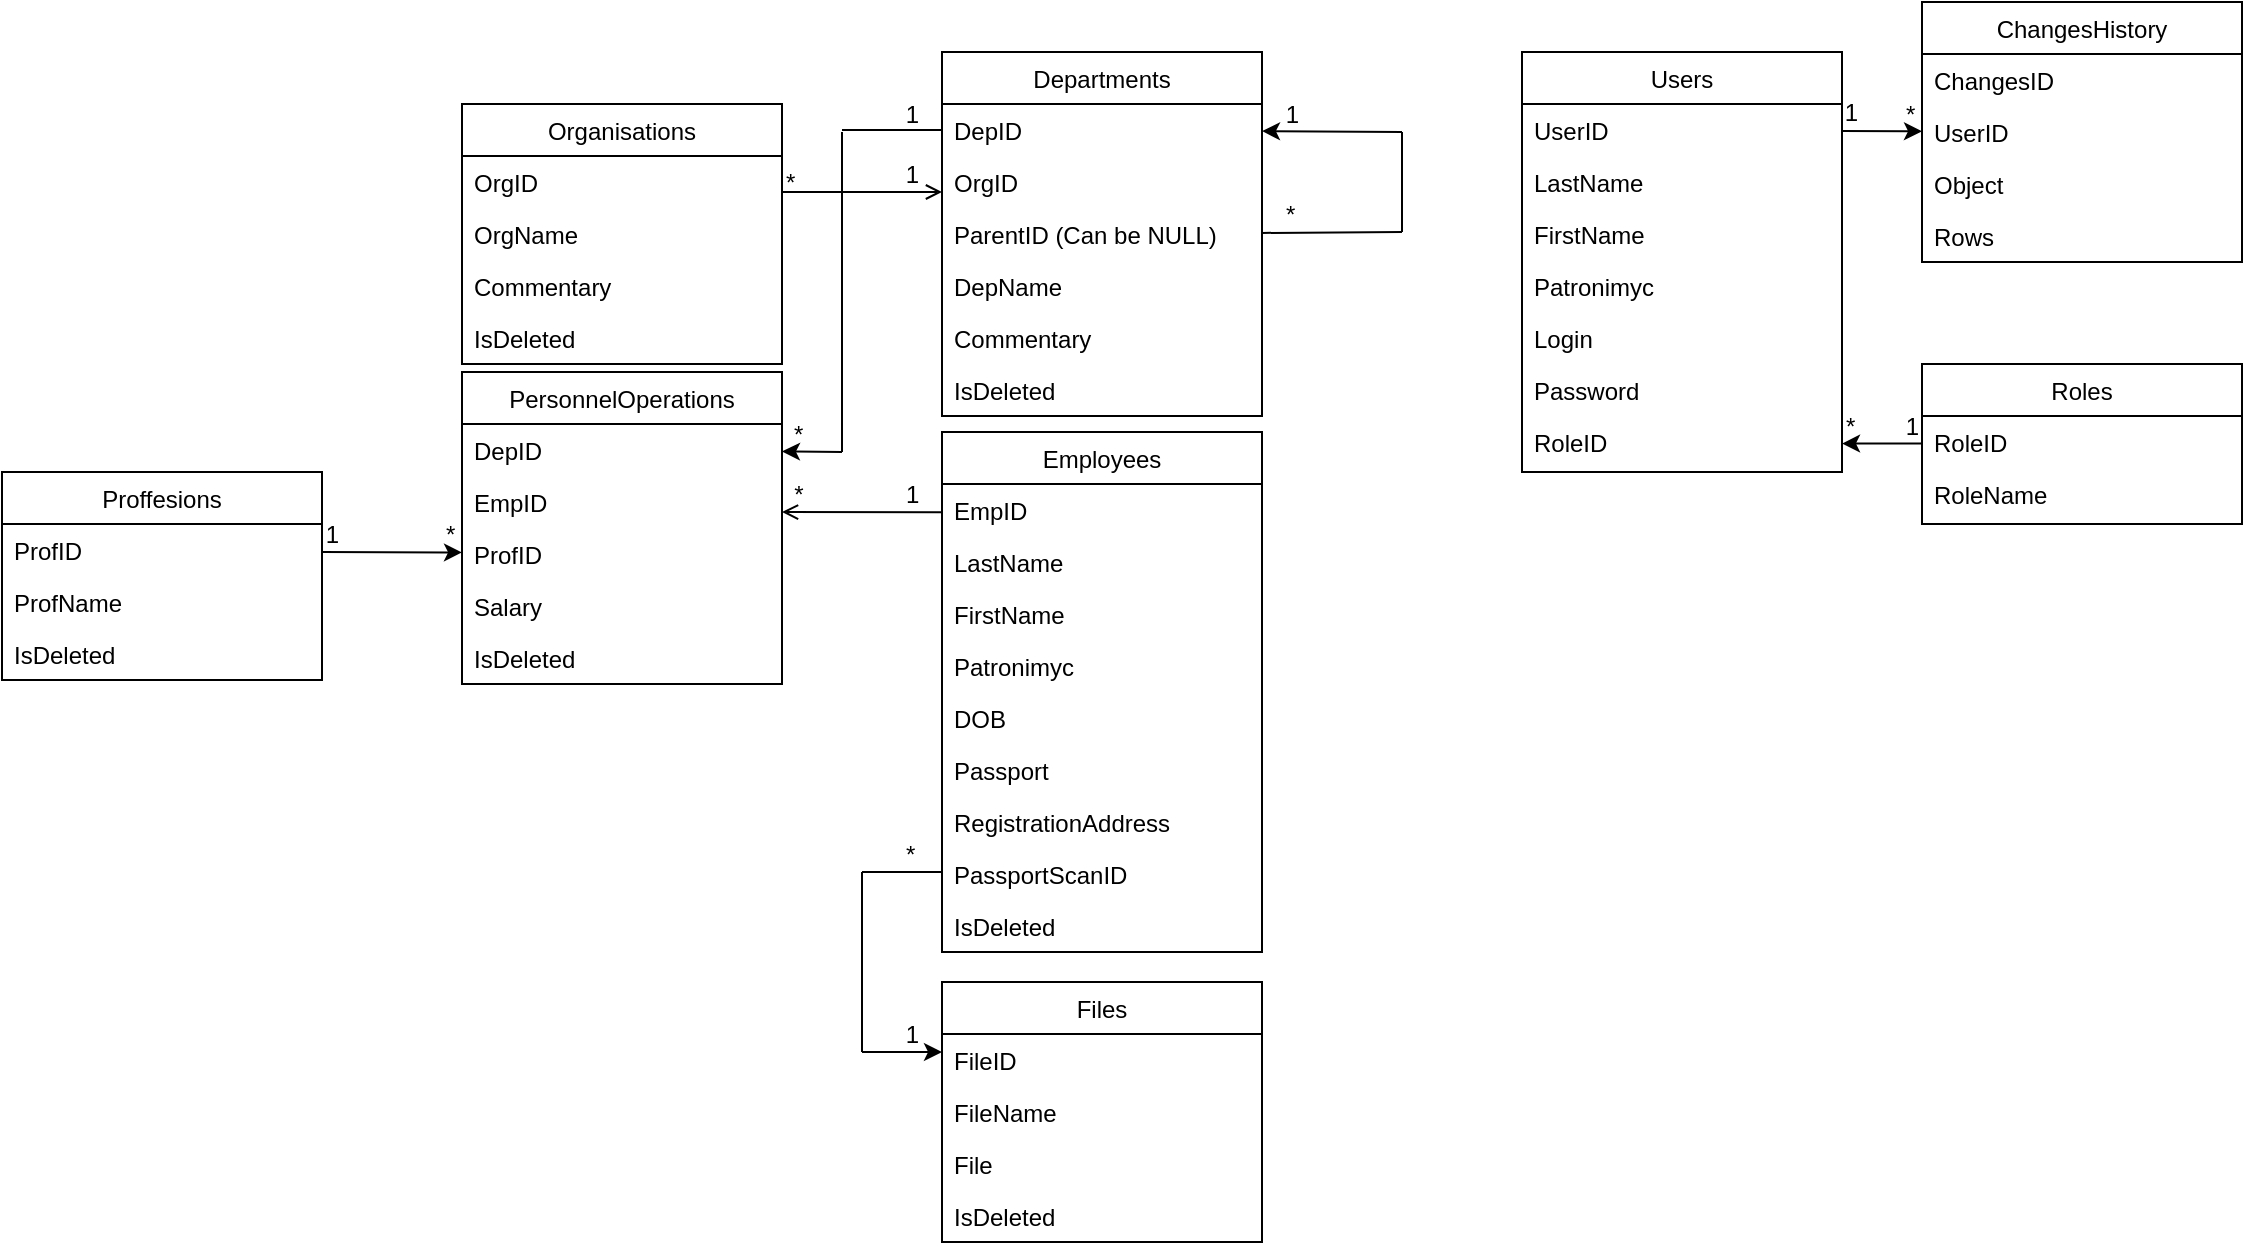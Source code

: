 <mxfile version="26.2.6">
  <diagram id="C5RBs43oDa-KdzZeNtuy" name="Page-1">
    <mxGraphModel dx="1366" dy="827" grid="1" gridSize="10" guides="1" tooltips="1" connect="1" arrows="1" fold="1" page="1" pageScale="1" pageWidth="827" pageHeight="1169" math="0" shadow="0">
      <root>
        <mxCell id="WIyWlLk6GJQsqaUBKTNV-0" />
        <mxCell id="WIyWlLk6GJQsqaUBKTNV-1" parent="WIyWlLk6GJQsqaUBKTNV-0" />
        <mxCell id="zkfFHV4jXpPFQw0GAbJ--0" value="Organisations" style="swimlane;fontStyle=0;align=center;verticalAlign=top;childLayout=stackLayout;horizontal=1;startSize=26;horizontalStack=0;resizeParent=1;resizeLast=0;collapsible=1;marginBottom=0;rounded=0;shadow=0;strokeWidth=1;" parent="WIyWlLk6GJQsqaUBKTNV-1" vertex="1">
          <mxGeometry x="250" y="146" width="160" height="130" as="geometry">
            <mxRectangle x="230" y="140" width="160" height="26" as="alternateBounds" />
          </mxGeometry>
        </mxCell>
        <mxCell id="zkfFHV4jXpPFQw0GAbJ--1" value="OrgID" style="text;align=left;verticalAlign=top;spacingLeft=4;spacingRight=4;overflow=hidden;rotatable=0;points=[[0,0.5],[1,0.5]];portConstraint=eastwest;" parent="zkfFHV4jXpPFQw0GAbJ--0" vertex="1">
          <mxGeometry y="26" width="160" height="26" as="geometry" />
        </mxCell>
        <mxCell id="zkfFHV4jXpPFQw0GAbJ--2" value="OrgName" style="text;align=left;verticalAlign=top;spacingLeft=4;spacingRight=4;overflow=hidden;rotatable=0;points=[[0,0.5],[1,0.5]];portConstraint=eastwest;rounded=0;shadow=0;html=0;" parent="zkfFHV4jXpPFQw0GAbJ--0" vertex="1">
          <mxGeometry y="52" width="160" height="26" as="geometry" />
        </mxCell>
        <mxCell id="zkfFHV4jXpPFQw0GAbJ--3" value="Commentary" style="text;align=left;verticalAlign=top;spacingLeft=4;spacingRight=4;overflow=hidden;rotatable=0;points=[[0,0.5],[1,0.5]];portConstraint=eastwest;rounded=0;shadow=0;html=0;" parent="zkfFHV4jXpPFQw0GAbJ--0" vertex="1">
          <mxGeometry y="78" width="160" height="26" as="geometry" />
        </mxCell>
        <mxCell id="T_JmRqhdtQnBsB-mp99q-96" value="IsDeleted" style="text;align=left;verticalAlign=top;spacingLeft=4;spacingRight=4;overflow=hidden;rotatable=0;points=[[0,0.5],[1,0.5]];portConstraint=eastwest;" parent="zkfFHV4jXpPFQw0GAbJ--0" vertex="1">
          <mxGeometry y="104" width="160" height="26" as="geometry" />
        </mxCell>
        <mxCell id="zkfFHV4jXpPFQw0GAbJ--17" value="Departments" style="swimlane;fontStyle=0;align=center;verticalAlign=top;childLayout=stackLayout;horizontal=1;startSize=26;horizontalStack=0;resizeParent=1;resizeLast=0;collapsible=1;marginBottom=0;rounded=0;shadow=0;strokeWidth=1;" parent="WIyWlLk6GJQsqaUBKTNV-1" vertex="1">
          <mxGeometry x="490" y="120" width="160" height="182" as="geometry">
            <mxRectangle x="508" y="120" width="160" height="26" as="alternateBounds" />
          </mxGeometry>
        </mxCell>
        <mxCell id="zkfFHV4jXpPFQw0GAbJ--18" value="DepID" style="text;align=left;verticalAlign=top;spacingLeft=4;spacingRight=4;overflow=hidden;rotatable=0;points=[[0,0.5],[1,0.5]];portConstraint=eastwest;" parent="zkfFHV4jXpPFQw0GAbJ--17" vertex="1">
          <mxGeometry y="26" width="160" height="26" as="geometry" />
        </mxCell>
        <mxCell id="zkfFHV4jXpPFQw0GAbJ--19" value="OrgID" style="text;align=left;verticalAlign=top;spacingLeft=4;spacingRight=4;overflow=hidden;rotatable=0;points=[[0,0.5],[1,0.5]];portConstraint=eastwest;rounded=0;shadow=0;html=0;" parent="zkfFHV4jXpPFQw0GAbJ--17" vertex="1">
          <mxGeometry y="52" width="160" height="26" as="geometry" />
        </mxCell>
        <mxCell id="zkfFHV4jXpPFQw0GAbJ--20" value="ParentID (Can be NULL)" style="text;align=left;verticalAlign=top;spacingLeft=4;spacingRight=4;overflow=hidden;rotatable=0;points=[[0,0.5],[1,0.5]];portConstraint=eastwest;rounded=0;shadow=0;html=0;" parent="zkfFHV4jXpPFQw0GAbJ--17" vertex="1">
          <mxGeometry y="78" width="160" height="26" as="geometry" />
        </mxCell>
        <mxCell id="zkfFHV4jXpPFQw0GAbJ--21" value="DepName" style="text;align=left;verticalAlign=top;spacingLeft=4;spacingRight=4;overflow=hidden;rotatable=0;points=[[0,0.5],[1,0.5]];portConstraint=eastwest;rounded=0;shadow=0;html=0;" parent="zkfFHV4jXpPFQw0GAbJ--17" vertex="1">
          <mxGeometry y="104" width="160" height="26" as="geometry" />
        </mxCell>
        <mxCell id="zkfFHV4jXpPFQw0GAbJ--22" value="Commentary" style="text;align=left;verticalAlign=top;spacingLeft=4;spacingRight=4;overflow=hidden;rotatable=0;points=[[0,0.5],[1,0.5]];portConstraint=eastwest;rounded=0;shadow=0;html=0;" parent="zkfFHV4jXpPFQw0GAbJ--17" vertex="1">
          <mxGeometry y="130" width="160" height="26" as="geometry" />
        </mxCell>
        <mxCell id="T_JmRqhdtQnBsB-mp99q-92" value="IsDeleted" style="text;align=left;verticalAlign=top;spacingLeft=4;spacingRight=4;overflow=hidden;rotatable=0;points=[[0,0.5],[1,0.5]];portConstraint=eastwest;" parent="zkfFHV4jXpPFQw0GAbJ--17" vertex="1">
          <mxGeometry y="156" width="160" height="26" as="geometry" />
        </mxCell>
        <mxCell id="zkfFHV4jXpPFQw0GAbJ--26" value="" style="endArrow=open;shadow=0;strokeWidth=1;rounded=0;curved=0;endFill=1;edgeStyle=elbowEdgeStyle;elbow=vertical;" parent="WIyWlLk6GJQsqaUBKTNV-1" source="zkfFHV4jXpPFQw0GAbJ--1" edge="1">
          <mxGeometry x="0.5" y="41" relative="1" as="geometry">
            <mxPoint x="420" y="190" as="sourcePoint" />
            <mxPoint x="490" y="189.996" as="targetPoint" />
            <mxPoint x="-40" y="32" as="offset" />
          </mxGeometry>
        </mxCell>
        <mxCell id="zkfFHV4jXpPFQw0GAbJ--27" value="*" style="resizable=0;align=left;verticalAlign=bottom;labelBackgroundColor=none;fontSize=12;" parent="zkfFHV4jXpPFQw0GAbJ--26" connectable="0" vertex="1">
          <mxGeometry x="-1" relative="1" as="geometry">
            <mxPoint y="4" as="offset" />
          </mxGeometry>
        </mxCell>
        <mxCell id="zkfFHV4jXpPFQw0GAbJ--28" value="1" style="resizable=0;align=right;verticalAlign=bottom;labelBackgroundColor=none;fontSize=12;direction=south;" parent="zkfFHV4jXpPFQw0GAbJ--26" connectable="0" vertex="1">
          <mxGeometry x="1" relative="1" as="geometry">
            <mxPoint x="180" y="-30" as="offset" />
          </mxGeometry>
        </mxCell>
        <mxCell id="T_JmRqhdtQnBsB-mp99q-6" value="" style="endArrow=none;html=1;rounded=0;" parent="WIyWlLk6GJQsqaUBKTNV-1" source="zkfFHV4jXpPFQw0GAbJ--20" edge="1">
          <mxGeometry width="50" height="50" relative="1" as="geometry">
            <mxPoint x="668" y="210" as="sourcePoint" />
            <mxPoint x="720" y="210" as="targetPoint" />
          </mxGeometry>
        </mxCell>
        <mxCell id="T_JmRqhdtQnBsB-mp99q-7" value="" style="endArrow=none;html=1;rounded=0;" parent="WIyWlLk6GJQsqaUBKTNV-1" edge="1">
          <mxGeometry width="50" height="50" relative="1" as="geometry">
            <mxPoint x="720" y="210" as="sourcePoint" />
            <mxPoint x="720" y="160" as="targetPoint" />
          </mxGeometry>
        </mxCell>
        <mxCell id="T_JmRqhdtQnBsB-mp99q-8" value="" style="endArrow=classic;html=1;rounded=0;" parent="WIyWlLk6GJQsqaUBKTNV-1" target="zkfFHV4jXpPFQw0GAbJ--18" edge="1">
          <mxGeometry width="50" height="50" relative="1" as="geometry">
            <mxPoint x="720" y="160" as="sourcePoint" />
            <mxPoint x="770" y="110" as="targetPoint" />
          </mxGeometry>
        </mxCell>
        <mxCell id="T_JmRqhdtQnBsB-mp99q-9" value="*" style="resizable=0;align=left;verticalAlign=bottom;labelBackgroundColor=none;fontSize=12;" parent="WIyWlLk6GJQsqaUBKTNV-1" connectable="0" vertex="1">
          <mxGeometry x="660" y="209.998" as="geometry" />
        </mxCell>
        <mxCell id="T_JmRqhdtQnBsB-mp99q-10" value="1" style="resizable=0;align=right;verticalAlign=bottom;labelBackgroundColor=none;fontSize=12;" parent="WIyWlLk6GJQsqaUBKTNV-1" connectable="0" vertex="1">
          <mxGeometry x="479.996" y="189.998" as="geometry" />
        </mxCell>
        <mxCell id="T_JmRqhdtQnBsB-mp99q-17" value="Proffesions" style="swimlane;fontStyle=0;align=center;verticalAlign=top;childLayout=stackLayout;horizontal=1;startSize=26;horizontalStack=0;resizeParent=1;resizeLast=0;collapsible=1;marginBottom=0;rounded=0;shadow=0;strokeWidth=1;" parent="WIyWlLk6GJQsqaUBKTNV-1" vertex="1">
          <mxGeometry x="20" y="330" width="160" height="104" as="geometry">
            <mxRectangle x="230" y="140" width="160" height="26" as="alternateBounds" />
          </mxGeometry>
        </mxCell>
        <mxCell id="T_JmRqhdtQnBsB-mp99q-18" value="ProfID" style="text;align=left;verticalAlign=top;spacingLeft=4;spacingRight=4;overflow=hidden;rotatable=0;points=[[0,0.5],[1,0.5]];portConstraint=eastwest;" parent="T_JmRqhdtQnBsB-mp99q-17" vertex="1">
          <mxGeometry y="26" width="160" height="26" as="geometry" />
        </mxCell>
        <mxCell id="T_JmRqhdtQnBsB-mp99q-19" value="ProfName" style="text;align=left;verticalAlign=top;spacingLeft=4;spacingRight=4;overflow=hidden;rotatable=0;points=[[0,0.5],[1,0.5]];portConstraint=eastwest;rounded=0;shadow=0;html=0;" parent="T_JmRqhdtQnBsB-mp99q-17" vertex="1">
          <mxGeometry y="52" width="160" height="26" as="geometry" />
        </mxCell>
        <mxCell id="T_JmRqhdtQnBsB-mp99q-97" value="IsDeleted" style="text;align=left;verticalAlign=top;spacingLeft=4;spacingRight=4;overflow=hidden;rotatable=0;points=[[0,0.5],[1,0.5]];portConstraint=eastwest;" parent="T_JmRqhdtQnBsB-mp99q-17" vertex="1">
          <mxGeometry y="78" width="160" height="26" as="geometry" />
        </mxCell>
        <mxCell id="T_JmRqhdtQnBsB-mp99q-21" value="Employees" style="swimlane;fontStyle=0;align=center;verticalAlign=top;childLayout=stackLayout;horizontal=1;startSize=26;horizontalStack=0;resizeParent=1;resizeLast=0;collapsible=1;marginBottom=0;rounded=0;shadow=0;strokeWidth=1;" parent="WIyWlLk6GJQsqaUBKTNV-1" vertex="1">
          <mxGeometry x="490" y="310" width="160" height="260" as="geometry">
            <mxRectangle x="230" y="140" width="160" height="26" as="alternateBounds" />
          </mxGeometry>
        </mxCell>
        <mxCell id="T_JmRqhdtQnBsB-mp99q-22" value="EmpID" style="text;align=left;verticalAlign=top;spacingLeft=4;spacingRight=4;overflow=hidden;rotatable=0;points=[[0,0.5],[1,0.5]];portConstraint=eastwest;" parent="T_JmRqhdtQnBsB-mp99q-21" vertex="1">
          <mxGeometry y="26" width="160" height="26" as="geometry" />
        </mxCell>
        <mxCell id="T_JmRqhdtQnBsB-mp99q-23" value="LastName" style="text;align=left;verticalAlign=top;spacingLeft=4;spacingRight=4;overflow=hidden;rotatable=0;points=[[0,0.5],[1,0.5]];portConstraint=eastwest;rounded=0;shadow=0;html=0;" parent="T_JmRqhdtQnBsB-mp99q-21" vertex="1">
          <mxGeometry y="52" width="160" height="26" as="geometry" />
        </mxCell>
        <mxCell id="T_JmRqhdtQnBsB-mp99q-24" value="FirstName" style="text;align=left;verticalAlign=top;spacingLeft=4;spacingRight=4;overflow=hidden;rotatable=0;points=[[0,0.5],[1,0.5]];portConstraint=eastwest;rounded=0;shadow=0;html=0;" parent="T_JmRqhdtQnBsB-mp99q-21" vertex="1">
          <mxGeometry y="78" width="160" height="26" as="geometry" />
        </mxCell>
        <mxCell id="T_JmRqhdtQnBsB-mp99q-30" value="Patronimyc" style="text;align=left;verticalAlign=top;spacingLeft=4;spacingRight=4;overflow=hidden;rotatable=0;points=[[0,0.5],[1,0.5]];portConstraint=eastwest;rounded=0;shadow=0;html=0;" parent="T_JmRqhdtQnBsB-mp99q-21" vertex="1">
          <mxGeometry y="104" width="160" height="26" as="geometry" />
        </mxCell>
        <mxCell id="T_JmRqhdtQnBsB-mp99q-31" value="DOB" style="text;align=left;verticalAlign=top;spacingLeft=4;spacingRight=4;overflow=hidden;rotatable=0;points=[[0,0.5],[1,0.5]];portConstraint=eastwest;rounded=0;shadow=0;html=0;" parent="T_JmRqhdtQnBsB-mp99q-21" vertex="1">
          <mxGeometry y="130" width="160" height="26" as="geometry" />
        </mxCell>
        <mxCell id="T_JmRqhdtQnBsB-mp99q-32" value="Passport" style="text;align=left;verticalAlign=top;spacingLeft=4;spacingRight=4;overflow=hidden;rotatable=0;points=[[0,0.5],[1,0.5]];portConstraint=eastwest;rounded=0;shadow=0;html=0;" parent="T_JmRqhdtQnBsB-mp99q-21" vertex="1">
          <mxGeometry y="156" width="160" height="26" as="geometry" />
        </mxCell>
        <mxCell id="T_JmRqhdtQnBsB-mp99q-33" value="RegistrationAddress" style="text;align=left;verticalAlign=top;spacingLeft=4;spacingRight=4;overflow=hidden;rotatable=0;points=[[0,0.5],[1,0.5]];portConstraint=eastwest;rounded=0;shadow=0;html=0;" parent="T_JmRqhdtQnBsB-mp99q-21" vertex="1">
          <mxGeometry y="182" width="160" height="26" as="geometry" />
        </mxCell>
        <mxCell id="T_JmRqhdtQnBsB-mp99q-34" value="PassportScanID" style="text;align=left;verticalAlign=top;spacingLeft=4;spacingRight=4;overflow=hidden;rotatable=0;points=[[0,0.5],[1,0.5]];portConstraint=eastwest;rounded=0;shadow=0;html=0;" parent="T_JmRqhdtQnBsB-mp99q-21" vertex="1">
          <mxGeometry y="208" width="160" height="26" as="geometry" />
        </mxCell>
        <mxCell id="T_JmRqhdtQnBsB-mp99q-94" value="IsDeleted" style="text;align=left;verticalAlign=top;spacingLeft=4;spacingRight=4;overflow=hidden;rotatable=0;points=[[0,0.5],[1,0.5]];portConstraint=eastwest;" parent="T_JmRqhdtQnBsB-mp99q-21" vertex="1">
          <mxGeometry y="234" width="160" height="26" as="geometry" />
        </mxCell>
        <mxCell id="T_JmRqhdtQnBsB-mp99q-35" value="Files" style="swimlane;fontStyle=0;align=center;verticalAlign=top;childLayout=stackLayout;horizontal=1;startSize=26;horizontalStack=0;resizeParent=1;resizeLast=0;collapsible=1;marginBottom=0;rounded=0;shadow=0;strokeWidth=1;" parent="WIyWlLk6GJQsqaUBKTNV-1" vertex="1">
          <mxGeometry x="490" y="585" width="160" height="130" as="geometry">
            <mxRectangle x="230" y="140" width="160" height="26" as="alternateBounds" />
          </mxGeometry>
        </mxCell>
        <mxCell id="T_JmRqhdtQnBsB-mp99q-36" value="FileID" style="text;align=left;verticalAlign=top;spacingLeft=4;spacingRight=4;overflow=hidden;rotatable=0;points=[[0,0.5],[1,0.5]];portConstraint=eastwest;" parent="T_JmRqhdtQnBsB-mp99q-35" vertex="1">
          <mxGeometry y="26" width="160" height="26" as="geometry" />
        </mxCell>
        <mxCell id="T_JmRqhdtQnBsB-mp99q-37" value="FileName" style="text;align=left;verticalAlign=top;spacingLeft=4;spacingRight=4;overflow=hidden;rotatable=0;points=[[0,0.5],[1,0.5]];portConstraint=eastwest;rounded=0;shadow=0;html=0;" parent="T_JmRqhdtQnBsB-mp99q-35" vertex="1">
          <mxGeometry y="52" width="160" height="26" as="geometry" />
        </mxCell>
        <mxCell id="T_JmRqhdtQnBsB-mp99q-38" value="File" style="text;align=left;verticalAlign=top;spacingLeft=4;spacingRight=4;overflow=hidden;rotatable=0;points=[[0,0.5],[1,0.5]];portConstraint=eastwest;rounded=0;shadow=0;html=0;" parent="T_JmRqhdtQnBsB-mp99q-35" vertex="1">
          <mxGeometry y="78" width="160" height="26" as="geometry" />
        </mxCell>
        <mxCell id="T_JmRqhdtQnBsB-mp99q-95" value="IsDeleted" style="text;align=left;verticalAlign=top;spacingLeft=4;spacingRight=4;overflow=hidden;rotatable=0;points=[[0,0.5],[1,0.5]];portConstraint=eastwest;" parent="T_JmRqhdtQnBsB-mp99q-35" vertex="1">
          <mxGeometry y="104" width="160" height="26" as="geometry" />
        </mxCell>
        <mxCell id="T_JmRqhdtQnBsB-mp99q-48" value="" style="endArrow=none;html=1;rounded=0;" parent="WIyWlLk6GJQsqaUBKTNV-1" edge="1">
          <mxGeometry width="50" height="50" relative="1" as="geometry">
            <mxPoint x="450" y="530" as="sourcePoint" />
            <mxPoint x="470" y="530" as="targetPoint" />
            <Array as="points">
              <mxPoint x="490" y="530" />
            </Array>
          </mxGeometry>
        </mxCell>
        <mxCell id="T_JmRqhdtQnBsB-mp99q-49" value="" style="endArrow=none;html=1;rounded=0;" parent="WIyWlLk6GJQsqaUBKTNV-1" edge="1">
          <mxGeometry width="50" height="50" relative="1" as="geometry">
            <mxPoint x="450" y="620" as="sourcePoint" />
            <mxPoint x="450" y="530" as="targetPoint" />
          </mxGeometry>
        </mxCell>
        <mxCell id="T_JmRqhdtQnBsB-mp99q-50" value="" style="endArrow=classic;html=1;rounded=0;" parent="WIyWlLk6GJQsqaUBKTNV-1" edge="1">
          <mxGeometry width="50" height="50" relative="1" as="geometry">
            <mxPoint x="450" y="620" as="sourcePoint" />
            <mxPoint x="490" y="620" as="targetPoint" />
          </mxGeometry>
        </mxCell>
        <mxCell id="T_JmRqhdtQnBsB-mp99q-51" value="*" style="resizable=0;align=left;verticalAlign=bottom;labelBackgroundColor=none;fontSize=12;" parent="WIyWlLk6GJQsqaUBKTNV-1" connectable="0" vertex="1">
          <mxGeometry x="470" y="529.998" as="geometry" />
        </mxCell>
        <mxCell id="T_JmRqhdtQnBsB-mp99q-52" value="1" style="resizable=0;align=right;verticalAlign=bottom;labelBackgroundColor=none;fontSize=12;direction=south;" parent="WIyWlLk6GJQsqaUBKTNV-1" connectable="0" vertex="1">
          <mxGeometry x="479.995" y="619.998" as="geometry" />
        </mxCell>
        <mxCell id="T_JmRqhdtQnBsB-mp99q-71" value="PersonnelOperations" style="swimlane;fontStyle=0;align=center;verticalAlign=top;childLayout=stackLayout;horizontal=1;startSize=26;horizontalStack=0;resizeParent=1;resizeLast=0;collapsible=1;marginBottom=0;rounded=0;shadow=0;strokeWidth=1;" parent="WIyWlLk6GJQsqaUBKTNV-1" vertex="1">
          <mxGeometry x="250" y="280" width="160" height="156" as="geometry">
            <mxRectangle x="230" y="140" width="160" height="26" as="alternateBounds" />
          </mxGeometry>
        </mxCell>
        <mxCell id="T_JmRqhdtQnBsB-mp99q-72" value="DepID" style="text;align=left;verticalAlign=top;spacingLeft=4;spacingRight=4;overflow=hidden;rotatable=0;points=[[0,0.5],[1,0.5]];portConstraint=eastwest;" parent="T_JmRqhdtQnBsB-mp99q-71" vertex="1">
          <mxGeometry y="26" width="160" height="26" as="geometry" />
        </mxCell>
        <mxCell id="T_JmRqhdtQnBsB-mp99q-73" value="EmpID" style="text;align=left;verticalAlign=top;spacingLeft=4;spacingRight=4;overflow=hidden;rotatable=0;points=[[0,0.5],[1,0.5]];portConstraint=eastwest;rounded=0;shadow=0;html=0;" parent="T_JmRqhdtQnBsB-mp99q-71" vertex="1">
          <mxGeometry y="52" width="160" height="26" as="geometry" />
        </mxCell>
        <mxCell id="T_JmRqhdtQnBsB-mp99q-89" value="ProfID" style="text;align=left;verticalAlign=top;spacingLeft=4;spacingRight=4;overflow=hidden;rotatable=0;points=[[0,0.5],[1,0.5]];portConstraint=eastwest;" parent="T_JmRqhdtQnBsB-mp99q-71" vertex="1">
          <mxGeometry y="78" width="160" height="26" as="geometry" />
        </mxCell>
        <mxCell id="T_JmRqhdtQnBsB-mp99q-90" value="Salary" style="text;align=left;verticalAlign=top;spacingLeft=4;spacingRight=4;overflow=hidden;rotatable=0;points=[[0,0.5],[1,0.5]];portConstraint=eastwest;" parent="T_JmRqhdtQnBsB-mp99q-71" vertex="1">
          <mxGeometry y="104" width="160" height="26" as="geometry" />
        </mxCell>
        <mxCell id="T_JmRqhdtQnBsB-mp99q-91" value="IsDeleted" style="text;align=left;verticalAlign=top;spacingLeft=4;spacingRight=4;overflow=hidden;rotatable=0;points=[[0,0.5],[1,0.5]];portConstraint=eastwest;" parent="T_JmRqhdtQnBsB-mp99q-71" vertex="1">
          <mxGeometry y="130" width="160" height="26" as="geometry" />
        </mxCell>
        <mxCell id="T_JmRqhdtQnBsB-mp99q-75" value="" style="endArrow=none;html=1;rounded=0;entryX=0;entryY=0.5;entryDx=0;entryDy=0;" parent="WIyWlLk6GJQsqaUBKTNV-1" target="zkfFHV4jXpPFQw0GAbJ--18" edge="1">
          <mxGeometry width="50" height="50" relative="1" as="geometry">
            <mxPoint x="440" y="159" as="sourcePoint" />
            <mxPoint x="460" y="110" as="targetPoint" />
          </mxGeometry>
        </mxCell>
        <mxCell id="T_JmRqhdtQnBsB-mp99q-76" value="" style="endArrow=none;html=1;rounded=0;" parent="WIyWlLk6GJQsqaUBKTNV-1" edge="1">
          <mxGeometry width="50" height="50" relative="1" as="geometry">
            <mxPoint x="440" y="320" as="sourcePoint" />
            <mxPoint x="440" y="160" as="targetPoint" />
          </mxGeometry>
        </mxCell>
        <mxCell id="T_JmRqhdtQnBsB-mp99q-77" value="" style="endArrow=classic;html=1;rounded=0;" parent="WIyWlLk6GJQsqaUBKTNV-1" target="T_JmRqhdtQnBsB-mp99q-72" edge="1">
          <mxGeometry width="50" height="50" relative="1" as="geometry">
            <mxPoint x="440" y="320" as="sourcePoint" />
            <mxPoint x="420" y="320" as="targetPoint" />
          </mxGeometry>
        </mxCell>
        <mxCell id="T_JmRqhdtQnBsB-mp99q-78" value="*" style="resizable=0;align=left;verticalAlign=bottom;labelBackgroundColor=none;fontSize=12;" parent="WIyWlLk6GJQsqaUBKTNV-1" connectable="0" vertex="1">
          <mxGeometry x="414" y="319.998" as="geometry" />
        </mxCell>
        <mxCell id="T_JmRqhdtQnBsB-mp99q-79" value="1" style="resizable=0;align=right;verticalAlign=bottom;labelBackgroundColor=none;fontSize=12;direction=south;" parent="WIyWlLk6GJQsqaUBKTNV-1" connectable="0" vertex="1">
          <mxGeometry x="480.0" y="160.0" as="geometry" />
        </mxCell>
        <mxCell id="T_JmRqhdtQnBsB-mp99q-80" value="" style="endArrow=open;shadow=0;strokeWidth=1;rounded=0;curved=0;endFill=1;edgeStyle=elbowEdgeStyle;elbow=vertical;" parent="WIyWlLk6GJQsqaUBKTNV-1" target="T_JmRqhdtQnBsB-mp99q-73" edge="1">
          <mxGeometry x="0.5" y="41" relative="1" as="geometry">
            <mxPoint x="490" y="350.136" as="sourcePoint" />
            <mxPoint x="440" y="350.14" as="targetPoint" />
            <mxPoint x="-40" y="32" as="offset" />
          </mxGeometry>
        </mxCell>
        <mxCell id="T_JmRqhdtQnBsB-mp99q-81" value="*" style="resizable=0;align=left;verticalAlign=bottom;labelBackgroundColor=none;fontSize=12;" parent="T_JmRqhdtQnBsB-mp99q-80" connectable="0" vertex="1">
          <mxGeometry x="-1" relative="1" as="geometry">
            <mxPoint x="-76" as="offset" />
          </mxGeometry>
        </mxCell>
        <mxCell id="T_JmRqhdtQnBsB-mp99q-82" value="1" style="resizable=0;align=right;verticalAlign=bottom;labelBackgroundColor=none;fontSize=12;direction=south;" parent="T_JmRqhdtQnBsB-mp99q-80" connectable="0" vertex="1">
          <mxGeometry x="1" relative="1" as="geometry">
            <mxPoint x="70" as="offset" />
          </mxGeometry>
        </mxCell>
        <mxCell id="T_JmRqhdtQnBsB-mp99q-84" value="" style="endArrow=classic;html=1;rounded=0;" parent="WIyWlLk6GJQsqaUBKTNV-1" edge="1">
          <mxGeometry width="50" height="50" relative="1" as="geometry">
            <mxPoint x="180" y="370" as="sourcePoint" />
            <mxPoint x="250" y="370.23" as="targetPoint" />
          </mxGeometry>
        </mxCell>
        <mxCell id="T_JmRqhdtQnBsB-mp99q-85" value="1" style="resizable=0;align=right;verticalAlign=bottom;labelBackgroundColor=none;fontSize=12;direction=south;" parent="WIyWlLk6GJQsqaUBKTNV-1" connectable="0" vertex="1">
          <mxGeometry x="189.999" y="369.997" as="geometry" />
        </mxCell>
        <mxCell id="T_JmRqhdtQnBsB-mp99q-86" value="*" style="resizable=0;align=left;verticalAlign=bottom;labelBackgroundColor=none;fontSize=12;" parent="WIyWlLk6GJQsqaUBKTNV-1" connectable="0" vertex="1">
          <mxGeometry x="240" y="369.998" as="geometry" />
        </mxCell>
        <mxCell id="T_JmRqhdtQnBsB-mp99q-98" value="Users" style="swimlane;fontStyle=0;align=center;verticalAlign=top;childLayout=stackLayout;horizontal=1;startSize=26;horizontalStack=0;resizeParent=1;resizeLast=0;collapsible=1;marginBottom=0;rounded=0;shadow=0;strokeWidth=1;" parent="WIyWlLk6GJQsqaUBKTNV-1" vertex="1">
          <mxGeometry x="780" y="120" width="160" height="210" as="geometry">
            <mxRectangle x="230" y="140" width="160" height="26" as="alternateBounds" />
          </mxGeometry>
        </mxCell>
        <mxCell id="T_JmRqhdtQnBsB-mp99q-99" value="UserID" style="text;align=left;verticalAlign=top;spacingLeft=4;spacingRight=4;overflow=hidden;rotatable=0;points=[[0,0.5],[1,0.5]];portConstraint=eastwest;" parent="T_JmRqhdtQnBsB-mp99q-98" vertex="1">
          <mxGeometry y="26" width="160" height="26" as="geometry" />
        </mxCell>
        <mxCell id="T_JmRqhdtQnBsB-mp99q-100" value="LastName" style="text;align=left;verticalAlign=top;spacingLeft=4;spacingRight=4;overflow=hidden;rotatable=0;points=[[0,0.5],[1,0.5]];portConstraint=eastwest;rounded=0;shadow=0;html=0;" parent="T_JmRqhdtQnBsB-mp99q-98" vertex="1">
          <mxGeometry y="52" width="160" height="26" as="geometry" />
        </mxCell>
        <mxCell id="T_JmRqhdtQnBsB-mp99q-101" value="FirstName" style="text;align=left;verticalAlign=top;spacingLeft=4;spacingRight=4;overflow=hidden;rotatable=0;points=[[0,0.5],[1,0.5]];portConstraint=eastwest;rounded=0;shadow=0;html=0;" parent="T_JmRqhdtQnBsB-mp99q-98" vertex="1">
          <mxGeometry y="78" width="160" height="26" as="geometry" />
        </mxCell>
        <mxCell id="T_JmRqhdtQnBsB-mp99q-102" value="Patronimyc" style="text;align=left;verticalAlign=top;spacingLeft=4;spacingRight=4;overflow=hidden;rotatable=0;points=[[0,0.5],[1,0.5]];portConstraint=eastwest;rounded=0;shadow=0;html=0;" parent="T_JmRqhdtQnBsB-mp99q-98" vertex="1">
          <mxGeometry y="104" width="160" height="26" as="geometry" />
        </mxCell>
        <mxCell id="T_JmRqhdtQnBsB-mp99q-103" value="Login" style="text;align=left;verticalAlign=top;spacingLeft=4;spacingRight=4;overflow=hidden;rotatable=0;points=[[0,0.5],[1,0.5]];portConstraint=eastwest;rounded=0;shadow=0;html=0;" parent="T_JmRqhdtQnBsB-mp99q-98" vertex="1">
          <mxGeometry y="130" width="160" height="26" as="geometry" />
        </mxCell>
        <mxCell id="T_JmRqhdtQnBsB-mp99q-104" value="Password" style="text;align=left;verticalAlign=top;spacingLeft=4;spacingRight=4;overflow=hidden;rotatable=0;points=[[0,0.5],[1,0.5]];portConstraint=eastwest;rounded=0;shadow=0;html=0;" parent="T_JmRqhdtQnBsB-mp99q-98" vertex="1">
          <mxGeometry y="156" width="160" height="26" as="geometry" />
        </mxCell>
        <mxCell id="T_JmRqhdtQnBsB-mp99q-105" value="RoleID" style="text;align=left;verticalAlign=top;spacingLeft=4;spacingRight=4;overflow=hidden;rotatable=0;points=[[0,0.5],[1,0.5]];portConstraint=eastwest;rounded=0;shadow=0;html=0;" parent="T_JmRqhdtQnBsB-mp99q-98" vertex="1">
          <mxGeometry y="182" width="160" height="26" as="geometry" />
        </mxCell>
        <mxCell id="T_JmRqhdtQnBsB-mp99q-108" value="Roles" style="swimlane;fontStyle=0;align=center;verticalAlign=top;childLayout=stackLayout;horizontal=1;startSize=26;horizontalStack=0;resizeParent=1;resizeLast=0;collapsible=1;marginBottom=0;rounded=0;shadow=0;strokeWidth=1;" parent="WIyWlLk6GJQsqaUBKTNV-1" vertex="1">
          <mxGeometry x="980" y="276" width="160" height="80" as="geometry">
            <mxRectangle x="230" y="140" width="160" height="26" as="alternateBounds" />
          </mxGeometry>
        </mxCell>
        <mxCell id="T_JmRqhdtQnBsB-mp99q-115" value="RoleID" style="text;align=left;verticalAlign=top;spacingLeft=4;spacingRight=4;overflow=hidden;rotatable=0;points=[[0,0.5],[1,0.5]];portConstraint=eastwest;rounded=0;shadow=0;html=0;" parent="T_JmRqhdtQnBsB-mp99q-108" vertex="1">
          <mxGeometry y="26" width="160" height="26" as="geometry" />
        </mxCell>
        <mxCell id="T_JmRqhdtQnBsB-mp99q-109" value="RoleName" style="text;align=left;verticalAlign=top;spacingLeft=4;spacingRight=4;overflow=hidden;rotatable=0;points=[[0,0.5],[1,0.5]];portConstraint=eastwest;" parent="T_JmRqhdtQnBsB-mp99q-108" vertex="1">
          <mxGeometry y="52" width="160" height="26" as="geometry" />
        </mxCell>
        <mxCell id="T_JmRqhdtQnBsB-mp99q-116" value="" style="endArrow=classic;html=1;rounded=0;" parent="WIyWlLk6GJQsqaUBKTNV-1" edge="1">
          <mxGeometry width="50" height="50" relative="1" as="geometry">
            <mxPoint x="980" y="315.76" as="sourcePoint" />
            <mxPoint x="940" y="315.76" as="targetPoint" />
          </mxGeometry>
        </mxCell>
        <mxCell id="T_JmRqhdtQnBsB-mp99q-117" value="1" style="resizable=0;align=right;verticalAlign=bottom;labelBackgroundColor=none;fontSize=12;direction=south;" parent="WIyWlLk6GJQsqaUBKTNV-1" connectable="0" vertex="1">
          <mxGeometry x="980" y="316.0" as="geometry" />
        </mxCell>
        <mxCell id="T_JmRqhdtQnBsB-mp99q-118" value="*" style="resizable=0;align=left;verticalAlign=bottom;labelBackgroundColor=none;fontSize=12;" parent="WIyWlLk6GJQsqaUBKTNV-1" connectable="0" vertex="1">
          <mxGeometry x="940" y="315.998" as="geometry" />
        </mxCell>
        <mxCell id="T_JmRqhdtQnBsB-mp99q-119" value="ChangesHistory" style="swimlane;fontStyle=0;align=center;verticalAlign=top;childLayout=stackLayout;horizontal=1;startSize=26;horizontalStack=0;resizeParent=1;resizeLast=0;collapsible=1;marginBottom=0;rounded=0;shadow=0;strokeWidth=1;" parent="WIyWlLk6GJQsqaUBKTNV-1" vertex="1">
          <mxGeometry x="980" y="95" width="160" height="130" as="geometry">
            <mxRectangle x="230" y="140" width="160" height="26" as="alternateBounds" />
          </mxGeometry>
        </mxCell>
        <mxCell id="T_JmRqhdtQnBsB-mp99q-120" value="ChangesID" style="text;align=left;verticalAlign=top;spacingLeft=4;spacingRight=4;overflow=hidden;rotatable=0;points=[[0,0.5],[1,0.5]];portConstraint=eastwest;" parent="T_JmRqhdtQnBsB-mp99q-119" vertex="1">
          <mxGeometry y="26" width="160" height="26" as="geometry" />
        </mxCell>
        <mxCell id="T_JmRqhdtQnBsB-mp99q-125" value="UserID" style="text;align=left;verticalAlign=top;spacingLeft=4;spacingRight=4;overflow=hidden;rotatable=0;points=[[0,0.5],[1,0.5]];portConstraint=eastwest;rounded=0;shadow=0;html=0;" parent="T_JmRqhdtQnBsB-mp99q-119" vertex="1">
          <mxGeometry y="52" width="160" height="26" as="geometry" />
        </mxCell>
        <mxCell id="T_JmRqhdtQnBsB-mp99q-124" value="Object" style="text;align=left;verticalAlign=top;spacingLeft=4;spacingRight=4;overflow=hidden;rotatable=0;points=[[0,0.5],[1,0.5]];portConstraint=eastwest;rounded=0;shadow=0;html=0;" parent="T_JmRqhdtQnBsB-mp99q-119" vertex="1">
          <mxGeometry y="78" width="160" height="26" as="geometry" />
        </mxCell>
        <mxCell id="T_JmRqhdtQnBsB-mp99q-126" value="Rows" style="text;align=left;verticalAlign=top;spacingLeft=4;spacingRight=4;overflow=hidden;rotatable=0;points=[[0,0.5],[1,0.5]];portConstraint=eastwest;rounded=0;shadow=0;html=0;" parent="T_JmRqhdtQnBsB-mp99q-119" vertex="1">
          <mxGeometry y="104" width="160" height="26" as="geometry" />
        </mxCell>
        <mxCell id="T_JmRqhdtQnBsB-mp99q-128" value="" style="endArrow=classic;html=1;rounded=0;" parent="WIyWlLk6GJQsqaUBKTNV-1" source="T_JmRqhdtQnBsB-mp99q-99" edge="1">
          <mxGeometry width="50" height="50" relative="1" as="geometry">
            <mxPoint x="920.08" y="159.668" as="sourcePoint" />
            <mxPoint x="980" y="159.68" as="targetPoint" />
          </mxGeometry>
        </mxCell>
        <mxCell id="T_JmRqhdtQnBsB-mp99q-129" value="*" style="resizable=0;align=left;verticalAlign=bottom;labelBackgroundColor=none;fontSize=12;" parent="WIyWlLk6GJQsqaUBKTNV-1" connectable="0" vertex="1">
          <mxGeometry x="970" y="159.998" as="geometry" />
        </mxCell>
        <mxCell id="T_JmRqhdtQnBsB-mp99q-130" value="1" style="resizable=0;align=right;verticalAlign=bottom;labelBackgroundColor=none;fontSize=12;direction=south;" parent="WIyWlLk6GJQsqaUBKTNV-1" connectable="0" vertex="1">
          <mxGeometry x="790" y="159" width="160" as="geometry" />
        </mxCell>
      </root>
    </mxGraphModel>
  </diagram>
</mxfile>
